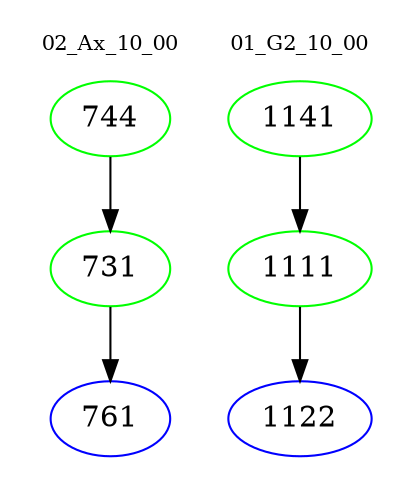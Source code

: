 digraph{
subgraph cluster_0 {
color = white
label = "02_Ax_10_00";
fontsize=10;
T0_744 [label="744", color="green"]
T0_744 -> T0_731 [color="black"]
T0_731 [label="731", color="green"]
T0_731 -> T0_761 [color="black"]
T0_761 [label="761", color="blue"]
}
subgraph cluster_1 {
color = white
label = "01_G2_10_00";
fontsize=10;
T1_1141 [label="1141", color="green"]
T1_1141 -> T1_1111 [color="black"]
T1_1111 [label="1111", color="green"]
T1_1111 -> T1_1122 [color="black"]
T1_1122 [label="1122", color="blue"]
}
}
